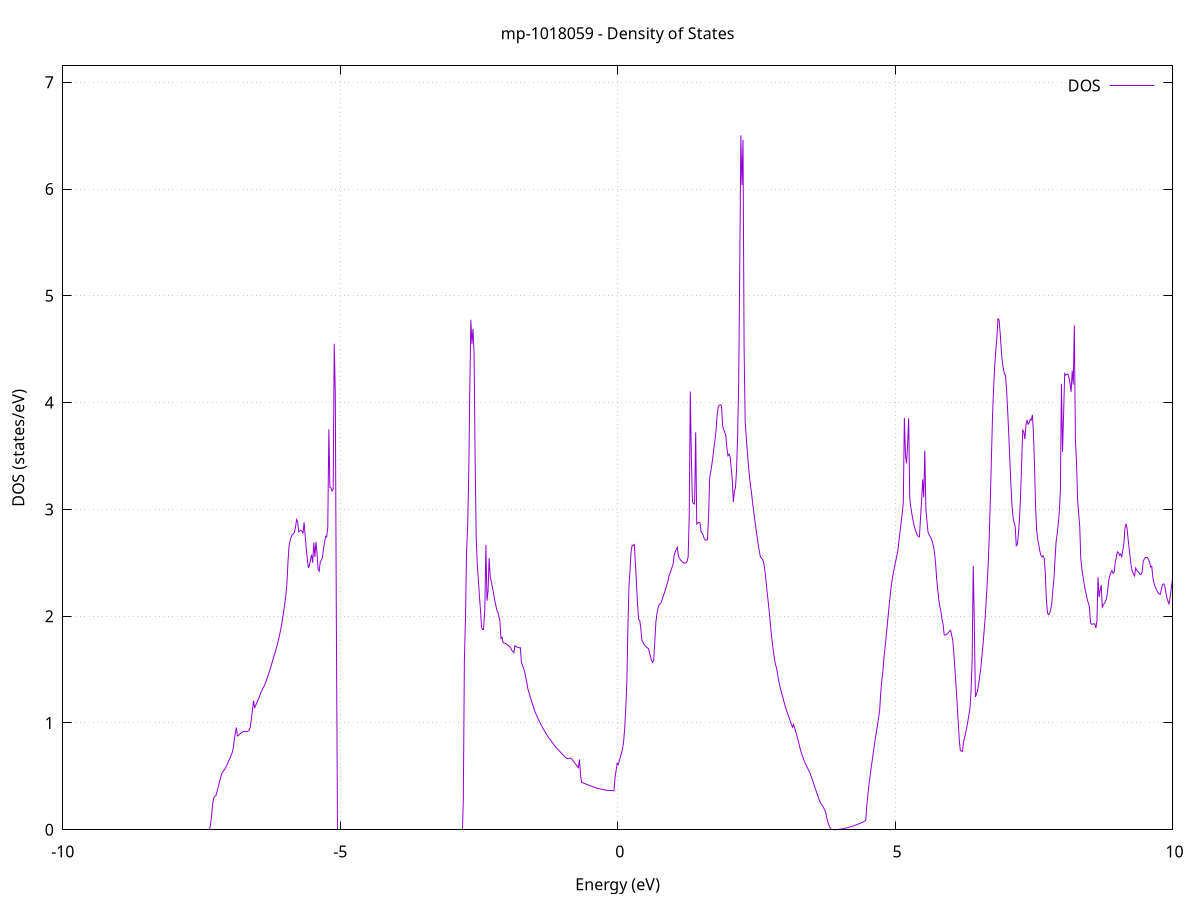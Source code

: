 set title 'mp-1018059 - Density of States'
set xlabel 'Energy (eV)'
set ylabel 'DOS (states/eV)'
set grid
set xrange [-10:10]
set yrange [0:7.153]
set xzeroaxis lt -1
set terminal png size 800,600
set output 'mp-1018059_dos_gnuplot.png'
plot '-' using 1:2 with lines title 'DOS'
-12.998800 0.000000
-12.979400 0.000000
-12.960100 0.000000
-12.940700 0.000000
-12.921300 0.000000
-12.901900 0.000000
-12.882500 0.000000
-12.863100 0.000000
-12.843700 0.000000
-12.824300 0.000000
-12.805000 0.000000
-12.785600 0.000000
-12.766200 0.000000
-12.746800 0.000000
-12.727400 0.000000
-12.708000 0.000000
-12.688600 0.000000
-12.669200 0.000000
-12.649800 0.000000
-12.630500 0.000000
-12.611100 0.000000
-12.591700 0.000000
-12.572300 0.000000
-12.552900 0.000000
-12.533500 0.000000
-12.514100 0.000000
-12.494700 0.000000
-12.475400 0.000000
-12.456000 0.000000
-12.436600 0.000000
-12.417200 0.000000
-12.397800 0.000000
-12.378400 0.000000
-12.359000 0.000000
-12.339600 0.000000
-12.320200 0.000000
-12.300900 0.000000
-12.281500 0.000000
-12.262100 0.000000
-12.242700 0.000000
-12.223300 0.000000
-12.203900 0.000000
-12.184500 0.000000
-12.165100 0.000000
-12.145800 0.000000
-12.126400 0.000000
-12.107000 0.000000
-12.087600 0.000000
-12.068200 0.000000
-12.048800 0.000000
-12.029400 0.000000
-12.010000 0.000000
-11.990700 0.000000
-11.971300 0.000000
-11.951900 0.000000
-11.932500 0.000000
-11.913100 0.000000
-11.893700 0.000000
-11.874300 0.000000
-11.854900 0.000000
-11.835500 0.000000
-11.816200 0.000000
-11.796800 0.000000
-11.777400 0.000000
-11.758000 0.000000
-11.738600 0.000000
-11.719200 0.000000
-11.699800 0.000000
-11.680400 0.000000
-11.661100 0.000000
-11.641700 0.000000
-11.622300 0.000000
-11.602900 0.000000
-11.583500 0.000000
-11.564100 0.000000
-11.544700 0.000000
-11.525300 0.000000
-11.506000 0.000000
-11.486600 0.000000
-11.467200 0.000000
-11.447800 0.000000
-11.428400 0.000000
-11.409000 0.000000
-11.389600 0.000000
-11.370200 0.000000
-11.350800 0.000000
-11.331500 0.000000
-11.312100 0.000000
-11.292700 0.000000
-11.273300 0.000000
-11.253900 0.000000
-11.234500 119.615600
-11.215100 59.447100
-11.195700 206.223700
-11.176400 0.000000
-11.157000 1109.587400
-11.137600 0.000000
-11.118200 0.000000
-11.098800 0.000000
-11.079400 0.000000
-11.060000 0.000000
-11.040600 0.000000
-11.021300 0.000000
-11.001900 0.000000
-10.982500 0.000000
-10.963100 0.000000
-10.943700 0.000000
-10.924300 0.000000
-10.904900 0.000000
-10.885500 0.000000
-10.866100 0.000000
-10.846800 0.000000
-10.827400 0.000000
-10.808000 0.000000
-10.788600 0.000000
-10.769200 0.000000
-10.749800 0.000000
-10.730400 0.000000
-10.711000 0.000000
-10.691700 0.000000
-10.672300 0.000000
-10.652900 0.000000
-10.633500 0.000000
-10.614100 0.000000
-10.594700 0.000000
-10.575300 0.000000
-10.555900 0.000000
-10.536600 0.000000
-10.517200 0.000000
-10.497800 0.000000
-10.478400 0.000000
-10.459000 0.000000
-10.439600 0.000000
-10.420200 0.000000
-10.400800 0.000000
-10.381400 0.000000
-10.362100 0.000000
-10.342700 0.000000
-10.323300 0.000000
-10.303900 0.000000
-10.284500 0.000000
-10.265100 0.000000
-10.245700 0.000000
-10.226300 0.000000
-10.207000 0.000000
-10.187600 0.000000
-10.168200 0.000000
-10.148800 0.000000
-10.129400 0.000000
-10.110000 0.000000
-10.090600 0.000000
-10.071200 0.000000
-10.051900 0.000000
-10.032500 0.000000
-10.013100 0.000000
-9.993700 0.000000
-9.974300 0.000000
-9.954900 0.000000
-9.935500 0.000000
-9.916100 0.000000
-9.896700 0.000000
-9.877400 0.000000
-9.858000 0.000000
-9.838600 0.000000
-9.819200 0.000000
-9.799800 0.000000
-9.780400 0.000000
-9.761000 0.000000
-9.741600 0.000000
-9.722300 0.000000
-9.702900 0.000000
-9.683500 0.000000
-9.664100 0.000000
-9.644700 0.000000
-9.625300 0.000000
-9.605900 0.000000
-9.586500 0.000000
-9.567200 0.000000
-9.547800 0.000000
-9.528400 0.000000
-9.509000 0.000000
-9.489600 0.000000
-9.470200 0.000000
-9.450800 0.000000
-9.431400 0.000000
-9.412000 0.000000
-9.392700 0.000000
-9.373300 0.000000
-9.353900 0.000000
-9.334500 0.000000
-9.315100 0.000000
-9.295700 0.000000
-9.276300 0.000000
-9.256900 0.000000
-9.237600 0.000000
-9.218200 0.000000
-9.198800 0.000000
-9.179400 0.000000
-9.160000 0.000000
-9.140600 0.000000
-9.121200 0.000000
-9.101800 0.000000
-9.082500 0.000000
-9.063100 0.000000
-9.043700 0.000000
-9.024300 0.000000
-9.004900 0.000000
-8.985500 0.000000
-8.966100 0.000000
-8.946700 0.000000
-8.927300 0.000000
-8.908000 0.000000
-8.888600 0.000000
-8.869200 0.000000
-8.849800 0.000000
-8.830400 0.000000
-8.811000 0.000000
-8.791600 0.000000
-8.772200 0.000000
-8.752900 0.000000
-8.733500 0.000000
-8.714100 0.000000
-8.694700 0.000000
-8.675300 0.000000
-8.655900 0.000000
-8.636500 0.000000
-8.617100 0.000000
-8.597800 0.000000
-8.578400 0.000000
-8.559000 0.000000
-8.539600 0.000000
-8.520200 0.000000
-8.500800 0.000000
-8.481400 0.000000
-8.462000 0.000000
-8.442600 0.000000
-8.423300 0.000000
-8.403900 0.000000
-8.384500 0.000000
-8.365100 0.000000
-8.345700 0.000000
-8.326300 0.000000
-8.306900 0.000000
-8.287500 0.000000
-8.268200 0.000000
-8.248800 0.000000
-8.229400 0.000000
-8.210000 0.000000
-8.190600 0.000000
-8.171200 0.000000
-8.151800 0.000000
-8.132400 0.000000
-8.113100 0.000000
-8.093700 0.000000
-8.074300 0.000000
-8.054900 0.000000
-8.035500 0.000000
-8.016100 0.000000
-7.996700 0.000000
-7.977300 0.000000
-7.957900 0.000000
-7.938600 0.000000
-7.919200 0.000000
-7.899800 0.000000
-7.880400 0.000000
-7.861000 0.000000
-7.841600 0.000000
-7.822200 0.000000
-7.802800 0.000000
-7.783500 0.000000
-7.764100 0.000000
-7.744700 0.000000
-7.725300 0.000000
-7.705900 0.000000
-7.686500 0.000000
-7.667100 0.000000
-7.647700 0.000000
-7.628400 0.000000
-7.609000 0.000000
-7.589600 0.000000
-7.570200 0.000000
-7.550800 0.000000
-7.531400 0.000000
-7.512000 0.000000
-7.492600 0.000000
-7.473200 0.000000
-7.453900 0.000000
-7.434500 0.000000
-7.415100 0.000000
-7.395700 0.000000
-7.376300 0.000000
-7.356900 0.005300
-7.337500 0.047300
-7.318100 0.131100
-7.298800 0.244700
-7.279400 0.298600
-7.260000 0.313900
-7.240600 0.319200
-7.221200 0.356400
-7.201800 0.395000
-7.182400 0.434700
-7.163000 0.475400
-7.143700 0.511700
-7.124300 0.537200
-7.104900 0.550700
-7.085500 0.564300
-7.066100 0.580400
-7.046700 0.600100
-7.027300 0.623200
-7.007900 0.646800
-6.988500 0.670500
-6.969200 0.694200
-6.949800 0.718100
-6.930400 0.757400
-6.911000 0.833300
-6.891600 0.901000
-6.872200 0.957400
-6.852800 0.878400
-6.833400 0.885100
-6.814100 0.894400
-6.794700 0.902900
-6.775300 0.910500
-6.755900 0.917100
-6.736500 0.923000
-6.717100 0.923000
-6.697700 0.921200
-6.678300 0.921200
-6.659000 0.923600
-6.639600 0.932300
-6.620200 0.965600
-6.600800 1.039800
-6.581400 1.120800
-6.562000 1.208600
-6.542600 1.139500
-6.523200 1.164800
-6.503800 1.189300
-6.484500 1.214300
-6.465100 1.233500
-6.445700 1.261700
-6.426300 1.290700
-6.406900 1.310100
-6.387500 1.329300
-6.368100 1.348300
-6.348700 1.372500
-6.329400 1.400400
-6.310000 1.429500
-6.290600 1.459600
-6.271200 1.490800
-6.251800 1.523700
-6.232400 1.558100
-6.213000 1.593500
-6.193600 1.628700
-6.174300 1.658100
-6.154900 1.692800
-6.135500 1.730300
-6.116100 1.771400
-6.096700 1.815800
-6.077300 1.862100
-6.057900 1.914800
-6.038500 1.977200
-6.019100 2.045200
-5.999800 2.117600
-5.980400 2.195000
-5.961000 2.302500
-5.941600 2.506000
-5.922200 2.656800
-5.902800 2.706500
-5.883400 2.742200
-5.864000 2.765900
-5.844700 2.770300
-5.825300 2.786800
-5.805900 2.830600
-5.786500 2.905500
-5.767100 2.884300
-5.747700 2.790400
-5.728300 2.798400
-5.708900 2.802800
-5.689600 2.796100
-5.670200 2.773600
-5.650800 2.879700
-5.631400 2.751000
-5.612000 2.636100
-5.592600 2.534200
-5.573200 2.452300
-5.553800 2.478900
-5.534400 2.528900
-5.515100 2.575100
-5.495700 2.500500
-5.476300 2.689100
-5.456900 2.555700
-5.437500 2.695800
-5.418100 2.586900
-5.398700 2.440500
-5.379300 2.421000
-5.360000 2.508700
-5.340600 2.524900
-5.321200 2.546200
-5.301800 2.630900
-5.282400 2.691300
-5.263000 2.749300
-5.243600 2.742200
-5.224200 2.829000
-5.204900 3.749500
-5.185500 3.206300
-5.166100 3.200800
-5.146700 3.173300
-5.127300 3.188500
-5.107900 4.550300
-5.088500 4.080000
-5.069100 1.905900
-5.049700 0.000000
-5.030400 0.000000
-5.011000 0.000000
-4.991600 0.000000
-4.972200 0.000000
-4.952800 0.000000
-4.933400 0.000000
-4.914000 0.000000
-4.894600 0.000000
-4.875300 0.000000
-4.855900 0.000000
-4.836500 0.000000
-4.817100 0.000000
-4.797700 0.000000
-4.778300 0.000000
-4.758900 0.000000
-4.739500 0.000000
-4.720200 0.000000
-4.700800 0.000000
-4.681400 0.000000
-4.662000 0.000000
-4.642600 0.000000
-4.623200 0.000000
-4.603800 0.000000
-4.584400 0.000000
-4.565000 0.000000
-4.545700 0.000000
-4.526300 0.000000
-4.506900 0.000000
-4.487500 0.000000
-4.468100 0.000000
-4.448700 0.000000
-4.429300 0.000000
-4.409900 0.000000
-4.390600 0.000000
-4.371200 0.000000
-4.351800 0.000000
-4.332400 0.000000
-4.313000 0.000000
-4.293600 0.000000
-4.274200 0.000000
-4.254800 0.000000
-4.235500 0.000000
-4.216100 0.000000
-4.196700 0.000000
-4.177300 0.000000
-4.157900 0.000000
-4.138500 0.000000
-4.119100 0.000000
-4.099700 0.000000
-4.080300 0.000000
-4.061000 0.000000
-4.041600 0.000000
-4.022200 0.000000
-4.002800 0.000000
-3.983400 0.000000
-3.964000 0.000000
-3.944600 0.000000
-3.925200 0.000000
-3.905900 0.000000
-3.886500 0.000000
-3.867100 0.000000
-3.847700 0.000000
-3.828300 0.000000
-3.808900 0.000000
-3.789500 0.000000
-3.770100 0.000000
-3.750800 0.000000
-3.731400 0.000000
-3.712000 0.000000
-3.692600 0.000000
-3.673200 0.000000
-3.653800 0.000000
-3.634400 0.000000
-3.615000 0.000000
-3.595600 0.000000
-3.576300 0.000000
-3.556900 0.000000
-3.537500 0.000000
-3.518100 0.000000
-3.498700 0.000000
-3.479300 0.000000
-3.459900 0.000000
-3.440500 0.000000
-3.421200 0.000000
-3.401800 0.000000
-3.382400 0.000000
-3.363000 0.000000
-3.343600 0.000000
-3.324200 0.000000
-3.304800 0.000000
-3.285400 0.000000
-3.266100 0.000000
-3.246700 0.000000
-3.227300 0.000000
-3.207900 0.000000
-3.188500 0.000000
-3.169100 0.000000
-3.149700 0.000000
-3.130300 0.000000
-3.110900 0.000000
-3.091600 0.000000
-3.072200 0.000000
-3.052800 0.000000
-3.033400 0.000000
-3.014000 0.000000
-2.994600 0.000000
-2.975200 0.000000
-2.955800 0.000000
-2.936500 0.000000
-2.917100 0.000000
-2.897700 0.000000
-2.878300 0.000000
-2.858900 0.000000
-2.839500 0.000000
-2.820100 0.000000
-2.800700 0.000000
-2.781400 0.289500
-2.762000 1.590200
-2.742600 1.975300
-2.723200 2.603200
-2.703800 2.826600
-2.684400 3.320600
-2.665000 4.108100
-2.645600 4.775600
-2.626200 4.548300
-2.606900 4.688800
-2.587500 4.454100
-2.568100 3.456300
-2.548700 2.721300
-2.529300 2.473800
-2.509900 2.339500
-2.490500 2.181000
-2.471100 2.052300
-2.451800 1.895000
-2.432400 1.877300
-2.413000 1.877300
-2.393600 2.067800
-2.374200 2.668200
-2.354800 2.145300
-2.335400 2.235700
-2.316000 2.543300
-2.296700 2.372500
-2.277300 2.322400
-2.257900 2.272500
-2.238500 2.223000
-2.219100 2.157600
-2.199700 2.112500
-2.180300 2.061000
-2.160900 2.041100
-2.141500 2.000400
-2.122200 1.956200
-2.102800 1.792200
-2.083400 1.801500
-2.064000 1.752800
-2.044600 1.748800
-2.025200 1.744500
-2.005800 1.740000
-1.986400 1.732800
-1.967100 1.724500
-1.947700 1.715000
-1.928300 1.704400
-1.908900 1.681500
-1.889500 1.670700
-1.870100 1.658700
-1.850700 1.724000
-1.831300 1.717600
-1.812000 1.710500
-1.792600 1.705800
-1.773200 1.704600
-1.753800 1.705600
-1.734400 1.566600
-1.715000 1.541000
-1.695600 1.512300
-1.676200 1.476900
-1.656800 1.433000
-1.637500 1.380500
-1.618100 1.319500
-1.598700 1.284500
-1.579300 1.252400
-1.559900 1.219500
-1.540500 1.187200
-1.521100 1.155700
-1.501700 1.122400
-1.482400 1.097500
-1.463000 1.073600
-1.443600 1.050800
-1.424200 1.029400
-1.404800 1.008500
-1.385400 0.988500
-1.366000 0.969500
-1.346600 0.951400
-1.327300 0.933600
-1.307900 0.916200
-1.288500 0.899100
-1.269100 0.882200
-1.249700 0.866400
-1.230300 0.850400
-1.210900 0.842600
-1.191500 0.827300
-1.172100 0.812600
-1.152800 0.798400
-1.133400 0.784800
-1.114000 0.772900
-1.094600 0.762000
-1.075200 0.751100
-1.055800 0.740400
-1.036400 0.729800
-1.017000 0.719400
-0.997700 0.709100
-0.978300 0.698800
-0.958900 0.688700
-0.939500 0.678700
-0.920100 0.671000
-0.900700 0.671400
-0.881300 0.671400
-0.861900 0.671000
-0.842500 0.670300
-0.823200 0.660800
-0.803800 0.646900
-0.784400 0.633200
-0.765000 0.619800
-0.745600 0.606600
-0.726200 0.593700
-0.706800 0.581100
-0.687400 0.658200
-0.668100 0.507900
-0.648700 0.442900
-0.629300 0.439900
-0.609900 0.436100
-0.590500 0.432300
-0.571100 0.428400
-0.551700 0.424400
-0.532300 0.420400
-0.513000 0.416300
-0.493600 0.412200
-0.474200 0.408200
-0.454800 0.404400
-0.435400 0.400700
-0.416000 0.397300
-0.396600 0.394000
-0.377200 0.391000
-0.357800 0.388200
-0.338500 0.385600
-0.319100 0.383200
-0.299700 0.380900
-0.280300 0.378700
-0.260900 0.376400
-0.241500 0.374200
-0.222100 0.371900
-0.202700 0.369600
-0.183400 0.368400
-0.164000 0.368100
-0.144600 0.367700
-0.125200 0.367200
-0.105800 0.366700
-0.086400 0.365600
-0.067000 0.364500
-0.047600 0.487800
-0.028300 0.553500
-0.008900 0.623500
0.010500 0.608700
0.029900 0.644700
0.049300 0.681600
0.068700 0.719200
0.088100 0.757700
0.107500 0.825100
0.126900 0.948400
0.146200 1.134100
0.165600 1.376900
0.185000 1.896600
0.204400 2.279900
0.223800 2.433300
0.243200 2.611900
0.262600 2.665400
0.282000 2.663900
0.301300 2.671200
0.320700 2.490800
0.340100 2.297500
0.359500 2.104000
0.378900 1.969100
0.398300 1.959500
0.417700 1.885000
0.437100 1.773300
0.456400 1.754400
0.475800 1.737500
0.495200 1.723300
0.514600 1.714200
0.534000 1.705000
0.553400 1.695900
0.572800 1.659800
0.592200 1.621600
0.611600 1.584800
0.630900 1.568200
0.650300 1.587400
0.669700 1.763600
0.689100 1.943600
0.708500 2.023400
0.727900 2.074600
0.747300 2.110400
0.766700 2.116100
0.786000 2.129900
0.805400 2.161700
0.824800 2.190900
0.844200 2.220900
0.863600 2.253800
0.883000 2.288600
0.902400 2.319200
0.921800 2.370200
0.941100 2.398400
0.960500 2.427500
0.979900 2.457500
0.999300 2.488700
1.018700 2.568600
1.038100 2.603700
1.057500 2.628900
1.076900 2.645400
1.096300 2.557900
1.115600 2.542100
1.135000 2.524800
1.154400 2.516000
1.173800 2.506000
1.193200 2.498400
1.212600 2.497300
1.232000 2.498400
1.251400 2.516500
1.270700 2.554300
1.290100 2.938300
1.309500 4.103700
1.328900 3.484700
1.348300 3.069700
1.367700 3.057100
1.387100 3.050600
1.406500 3.721400
1.425800 2.863100
1.445200 2.874000
1.464600 2.878100
1.484000 2.874000
1.503400 2.787500
1.522800 2.777500
1.542200 2.756200
1.561600 2.724600
1.581000 2.713500
1.600300 2.711300
1.619700 2.719100
1.639100 2.941300
1.658500 3.296600
1.677900 3.350800
1.697300 3.419200
1.716700 3.492800
1.736100 3.577800
1.755400 3.651600
1.774800 3.746500
1.794200 3.894200
1.813600 3.959000
1.833000 3.976200
1.852400 3.979600
1.871800 3.970600
1.891200 3.784200
1.910500 3.749100
1.929900 3.718900
1.949300 3.696100
1.968700 3.574400
1.988100 3.503000
2.007500 3.517300
2.026900 3.490700
2.046300 3.388400
2.065700 3.283400
2.085000 3.068500
2.104400 3.171600
2.123800 3.204100
2.143200 3.372000
2.162600 3.691800
2.182000 4.204300
2.201400 5.312100
2.220800 6.502300
2.240100 6.036300
2.259500 6.461000
2.278900 4.520700
2.298300 3.825300
2.317700 3.675100
2.337100 3.542700
2.356500 3.418400
2.375900 3.308000
2.395200 3.220800
2.414600 3.145300
2.434000 3.052900
2.453400 2.975100
2.472800 2.898300
2.492200 2.821800
2.511600 2.751600
2.531000 2.684000
2.550400 2.619000
2.569700 2.561800
2.589100 2.543000
2.608500 2.534600
2.627900 2.511000
2.647300 2.451400
2.666700 2.367700
2.686100 2.265800
2.705500 2.172700
2.724800 2.077900
2.744200 1.977300
2.763600 1.865800
2.783000 1.770700
2.802400 1.689100
2.821800 1.616200
2.841200 1.554400
2.860600 1.519300
2.879900 1.466900
2.899300 1.406300
2.918700 1.356300
2.938100 1.313800
2.957500 1.277200
2.976900 1.241500
2.996300 1.200800
3.015700 1.163500
3.035100 1.132000
3.054400 1.103000
3.073800 1.074700
3.093200 1.045600
3.112600 1.015800
3.132000 0.987100
3.151400 0.960200
3.170800 0.986000
3.190200 0.953400
3.209500 0.919100
3.228900 0.883400
3.248300 0.846000
3.267700 0.806500
3.287100 0.764600
3.306500 0.726600
3.325900 0.698200
3.345300 0.669900
3.364600 0.642200
3.384000 0.620300
3.403400 0.599100
3.422800 0.578100
3.442200 0.558000
3.461600 0.536900
3.481000 0.508600
3.500400 0.479900
3.519800 0.450900
3.539100 0.421600
3.558500 0.391900
3.577900 0.362100
3.597300 0.332900
3.616700 0.304900
3.636100 0.277900
3.655500 0.251200
3.674900 0.236900
3.694200 0.222400
3.713600 0.204700
3.733000 0.183700
3.752400 0.154700
3.771800 0.107000
3.791200 0.069000
3.810600 0.039600
3.830000 0.018300
3.849300 0.005100
3.868700 0.000100
3.888100 0.000100
3.907500 0.000300
3.926900 0.000800
3.946300 0.001500
3.965700 0.002400
3.985100 0.003600
4.004500 0.004900
4.023800 0.006400
4.043200 0.008100
4.062600 0.010000
4.082000 0.012100
4.101400 0.014300
4.120800 0.016700
4.140200 0.019300
4.159600 0.022100
4.178900 0.025000
4.198300 0.028000
4.217700 0.031100
4.237100 0.034400
4.256500 0.037800
4.275900 0.041400
4.295300 0.045000
4.314700 0.048800
4.334000 0.052800
4.353400 0.056800
4.372800 0.061000
4.392200 0.065400
4.411600 0.070000
4.431000 0.075200
4.450400 0.080500
4.469800 0.085800
4.489200 0.217600
4.508500 0.321200
4.527900 0.420200
4.547300 0.496100
4.566700 0.569800
4.586100 0.641800
4.605500 0.714400
4.624900 0.786100
4.644300 0.854300
4.663600 0.915700
4.683000 0.977600
4.702400 1.045300
4.721800 1.117900
4.741200 1.278400
4.760600 1.396100
4.780000 1.484900
4.799400 1.610900
4.818700 1.705900
4.838100 1.801300
4.857500 1.904100
4.876900 2.014700
4.896300 2.116400
4.915700 2.209900
4.935100 2.297800
4.954500 2.365800
4.973900 2.419800
4.993200 2.470100
5.012600 2.518500
5.032000 2.566700
5.051400 2.617400
5.070800 2.710300
5.090200 2.791600
5.109600 2.877200
5.129000 2.967300
5.148300 3.062000
5.167700 3.856300
5.187100 3.512800
5.206500 3.429700
5.225900 3.608600
5.245300 3.853400
5.264700 3.108900
5.284100 3.017900
5.303400 2.956300
5.322800 2.899100
5.342200 2.849600
5.361600 2.813300
5.381000 2.786000
5.400400 2.759600
5.419800 2.746100
5.439200 2.743900
5.458600 2.917700
5.477900 3.077300
5.497300 3.280700
5.516700 3.113100
5.536100 3.551200
5.555500 3.003700
5.574900 2.890400
5.594300 2.786800
5.613700 2.764700
5.633000 2.744400
5.652400 2.727100
5.671800 2.697500
5.691200 2.655300
5.710600 2.593300
5.730000 2.496200
5.749400 2.352000
5.768800 2.248100
5.788100 2.152300
5.807500 2.087400
5.826900 2.043300
5.846300 1.966700
5.865700 1.927100
5.885100 1.826000
5.904500 1.824100
5.923900 1.828200
5.943300 1.836300
5.962600 1.847900
5.982000 1.859100
6.001400 1.868300
6.020800 1.819400
6.040200 1.774200
6.059600 1.647600
6.079000 1.503400
6.098400 1.350600
6.117700 1.189200
6.137100 1.019200
6.156500 0.847500
6.175900 0.742400
6.195300 0.736900
6.214700 0.734800
6.234100 0.825000
6.253500 0.862700
6.272800 0.909400
6.292200 0.960400
6.311600 1.015900
6.331000 1.075700
6.350400 1.141700
6.369800 1.296600
6.389200 1.591100
6.408600 2.472600
6.428000 1.953600
6.447300 1.244400
6.466700 1.267900
6.486100 1.304000
6.505500 1.360200
6.524900 1.434000
6.544300 1.510500
6.563700 1.612200
6.583100 1.724500
6.602400 1.846300
6.621800 1.971600
6.641200 2.134800
6.660600 2.311300
6.680000 2.507700
6.699400 2.777800
6.718800 3.126700
6.738200 3.515300
6.757500 3.891400
6.776900 4.150800
6.796300 4.344900
6.815700 4.488500
6.835100 4.605200
6.854500 4.784500
6.873900 4.774900
6.893300 4.654600
6.912700 4.500000
6.932000 4.385000
6.951400 4.318200
6.970800 4.266600
6.990200 4.258300
7.009600 4.125600
7.029000 3.923200
7.048400 3.714700
7.067800 3.468300
7.087100 3.239100
7.106500 3.043000
7.125900 2.927900
7.145300 2.876600
7.164700 2.842900
7.184100 2.659900
7.203500 2.673100
7.222900 2.765600
7.242200 2.908000
7.261600 3.129200
7.281000 3.417300
7.300400 3.742500
7.319800 3.727400
7.339200 3.658000
7.358600 3.789900
7.378000 3.838300
7.397400 3.797000
7.416700 3.809700
7.436100 3.843500
7.455500 3.835700
7.474900 3.885300
7.494300 3.710100
7.513700 3.398500
7.533100 3.012200
7.552500 2.797900
7.571800 2.717900
7.591200 2.663600
7.610600 2.606200
7.630000 2.568200
7.649400 2.554700
7.668800 2.565700
7.688200 2.540200
7.707600 2.403800
7.726900 2.153800
7.746300 2.032200
7.765700 2.014400
7.785100 2.027600
7.804500 2.059300
7.823900 2.120900
7.843300 2.242300
7.862700 2.347700
7.882100 2.525000
7.901400 2.693000
7.920800 2.767300
7.940200 2.857800
7.959600 2.972200
7.979000 3.166200
7.998400 4.176800
8.017800 3.538800
8.037200 3.890100
8.056500 4.271300
8.075900 4.257900
8.095300 4.267100
8.114700 4.265200
8.134100 4.236000
8.153500 4.176200
8.172900 4.100800
8.192300 4.299800
8.211600 4.167800
8.231000 4.724200
8.250400 3.641700
8.269800 3.452000
8.289200 3.093500
8.308600 2.964600
8.328000 2.839700
8.347400 2.538500
8.366800 2.441100
8.386100 2.372300
8.405500 2.312100
8.424900 2.253400
8.444300 2.205500
8.463700 2.157800
8.483100 2.123800
8.502500 2.088900
8.521900 1.939800
8.541200 1.924200
8.560600 1.925400
8.580000 1.929700
8.599400 1.927100
8.618800 1.888800
8.638200 1.957000
8.657600 2.365100
8.677000 2.180600
8.696300 2.240300
8.715700 2.291200
8.735100 2.080300
8.754500 2.111000
8.773900 2.119200
8.793300 2.140500
8.812700 2.166700
8.832100 2.243500
8.851500 2.340200
8.870800 2.379700
8.890200 2.408800
8.909600 2.426200
8.929000 2.400700
8.948400 2.410900
8.967800 2.499500
8.987200 2.553800
9.006600 2.602500
9.025900 2.594400
9.045300 2.570000
9.064700 2.581900
9.084100 2.557600
9.103500 2.612600
9.122900 2.674700
9.142300 2.820200
9.161700 2.865300
9.181000 2.823200
9.200400 2.719400
9.219800 2.627800
9.239200 2.540300
9.258600 2.460800
9.278000 2.418900
9.297400 2.392500
9.316800 2.376800
9.336200 2.451000
9.355500 2.432100
9.374900 2.419600
9.394300 2.408600
9.413700 2.390400
9.433100 2.391400
9.452500 2.411800
9.471900 2.516800
9.491300 2.533900
9.510600 2.549700
9.530000 2.548100
9.549400 2.548400
9.568800 2.527400
9.588200 2.506900
9.607600 2.459500
9.627000 2.466300
9.646400 2.359300
9.665700 2.312200
9.685100 2.279500
9.704500 2.256200
9.723900 2.233600
9.743300 2.216700
9.762700 2.206300
9.782100 2.206000
9.801500 2.258400
9.820900 2.295300
9.840200 2.302400
9.859600 2.288500
9.879000 2.221500
9.898400 2.173200
9.917800 2.141000
9.937200 2.115400
9.956600 2.173400
9.976000 2.256700
9.995300 2.328400
10.014700 2.391100
10.034100 2.460900
10.053500 2.546700
10.072900 2.637500
10.092300 2.760700
10.111700 3.024000
10.131100 2.964000
10.150400 2.847700
10.169800 2.859800
10.189200 2.931900
10.208600 3.048600
10.228000 3.211600
10.247400 3.293100
10.266800 3.433600
10.286200 3.516400
10.305600 3.550100
10.324900 3.564200
10.344300 3.522100
10.363700 3.391600
10.383100 3.227700
10.402500 3.071200
10.421900 2.786000
10.441300 2.684000
10.460700 2.674400
10.480000 2.693500
10.499400 2.702100
10.518800 2.726100
10.538200 2.741700
10.557600 2.742700
10.577000 2.706500
10.596400 2.680600
10.615800 2.648100
10.635200 2.577200
10.654500 2.549500
10.673900 2.604300
10.693300 2.731200
10.712700 2.823700
10.732100 2.828900
10.751500 2.902800
10.770900 2.915700
10.790300 2.899100
10.809600 2.859200
10.829000 2.801200
10.848400 2.757100
10.867800 2.713300
10.887200 2.749400
10.906600 2.792500
10.926000 2.833500
10.945400 2.882500
10.964700 2.883400
10.984100 2.940000
11.003500 2.986900
11.022900 3.038000
11.042300 3.122500
11.061700 3.386100
11.081100 2.914900
11.100500 2.960800
11.119900 3.018100
11.139200 3.132300
11.158600 3.264100
11.178000 3.389000
11.197400 3.500300
11.216800 3.674700
11.236200 3.755300
11.255600 3.827000
11.275000 3.883000
11.294300 3.906000
11.313700 4.065200
11.333100 3.900700
11.352500 3.693000
11.371900 3.550400
11.391300 3.387400
11.410700 3.221600
11.430100 3.115000
11.449400 3.033200
11.468800 2.876200
11.488200 2.892500
11.507600 2.857100
11.527000 2.839900
11.546400 2.839300
11.565800 2.844500
11.585200 2.863100
11.604600 2.895000
11.623900 2.899000
11.643300 2.915500
11.662700 3.070500
11.682100 3.218200
11.701500 3.577700
11.720900 3.516200
11.740300 3.462400
11.759700 3.421400
11.779000 3.411000
11.798400 3.473800
11.817800 3.571500
11.837200 3.644500
11.856600 3.782300
11.876000 3.899000
11.895400 4.011400
11.914800 3.928900
11.934100 3.939600
11.953500 3.831100
11.972900 3.735500
11.992300 3.671600
12.011700 3.601700
12.031100 3.525400
12.050500 3.425200
12.069900 3.335500
12.089300 3.087900
12.108600 3.103700
12.128000 3.171000
12.147400 3.221100
12.166800 3.268000
12.186200 3.276800
12.205600 3.247200
12.225000 3.402400
12.244400 3.248500
12.263700 3.130800
12.283100 3.109900
12.302500 3.402700
12.321900 3.700800
12.341300 3.745400
12.360700 3.777800
12.380100 3.823400
12.399500 3.789200
12.418800 3.674400
12.438200 3.473700
12.457600 3.301800
12.477000 3.179000
12.496400 3.092900
12.515800 3.125900
12.535200 2.881300
12.554600 2.767900
12.574000 2.750700
12.593300 2.761500
12.612700 2.724400
12.632100 2.682200
12.651500 2.647900
12.670900 2.629600
12.690300 2.615800
12.709700 2.611300
12.729100 2.617000
12.748400 2.628700
12.767800 2.586400
12.787200 2.611200
12.806600 2.690000
12.826000 2.764800
12.845400 2.852900
12.864800 2.832000
12.884200 2.928400
12.903500 3.012400
12.922900 3.130100
12.942300 3.249000
12.961700 3.413300
12.981100 3.553300
13.000500 3.627000
13.019900 3.680800
13.039300 3.756600
13.058700 3.815100
13.078000 3.641600
13.097400 3.466300
13.116800 3.377500
13.136200 3.144900
13.155600 3.071200
13.175000 2.884000
13.194400 2.823700
13.213800 2.772100
13.233100 2.729400
13.252500 2.704200
13.271900 2.745700
13.291300 2.818500
13.310700 2.899100
13.330100 2.972100
13.349500 2.974200
13.368900 3.009500
13.388200 3.233300
13.407600 3.275100
13.427000 3.547200
13.446400 3.627000
13.465800 3.821900
13.485200 4.114800
13.504600 4.326800
13.524000 4.581300
13.543400 4.947900
13.562700 4.902800
13.582100 4.751700
13.601500 4.531200
13.620900 4.330000
13.640300 4.134200
13.659700 3.932900
13.679100 3.769000
13.698500 3.565400
13.717800 3.344600
13.737200 3.117300
13.756600 2.849900
13.776000 2.718500
13.795400 2.632700
13.814800 2.589900
13.834200 2.556500
13.853600 2.538000
13.872900 2.539300
13.892300 2.555800
13.911700 2.596000
13.931100 2.636600
13.950500 4.245700
13.969900 2.857100
13.989300 2.887900
14.008700 3.356900
14.028100 2.651700
14.047400 2.704000
14.066800 2.757300
14.086200 2.812000
14.105600 2.856200
14.125000 2.911200
14.144400 2.958700
14.163800 2.999500
14.183200 3.027700
14.202500 3.031300
14.221900 3.111600
14.241300 3.193600
14.260700 3.319600
14.280100 3.451000
14.299500 3.555600
14.318900 3.700100
14.338300 4.624200
14.357600 3.621400
14.377000 3.672300
14.396400 3.704200
14.415800 3.731200
14.435200 3.761100
14.454600 4.207700
14.474000 4.233400
14.493400 3.832500
14.512800 3.814300
14.532100 3.757500
14.551500 3.663600
14.570900 3.545200
14.590300 3.516100
14.609700 3.697100
14.629100 3.938300
14.648500 4.280500
14.667900 4.968200
14.687200 4.507500
14.706600 4.504800
14.726000 4.442500
14.745400 4.349200
14.764800 4.354100
14.784200 4.793700
14.803600 4.259200
14.823000 4.291400
14.842300 4.170500
14.861700 4.045600
14.881100 3.930600
14.900500 3.909100
14.919900 3.838900
14.939300 4.306000
14.958700 4.489800
14.978100 4.218300
14.997500 4.104500
15.016800 4.186900
15.036200 4.298000
15.055600 4.357200
15.075000 4.327500
15.094400 4.335000
15.113800 4.362300
15.133200 4.221400
15.152600 4.168800
15.171900 4.094000
15.191300 4.043300
15.210700 3.921600
15.230100 3.997500
15.249500 3.954700
15.268900 3.949900
15.288300 3.891500
15.307700 3.796900
15.327000 3.659900
15.346400 3.523900
15.365800 3.437400
15.385200 3.379100
15.404600 3.316100
15.424000 3.268100
15.443400 3.200400
15.462800 3.142100
15.482200 3.136100
15.501500 3.082600
15.520900 3.039600
15.540300 3.005700
15.559700 2.994500
15.579100 3.111600
15.598500 3.081800
15.617900 3.020400
15.637300 2.975000
15.656600 3.002700
15.676000 2.867800
15.695400 2.641700
15.714800 2.596600
15.734200 2.552900
15.753600 2.521200
15.773000 2.508400
15.792400 2.503400
15.811700 2.495100
15.831100 2.537300
15.850500 2.599200
15.869900 2.614800
15.889300 2.679300
15.908700 2.720000
15.928100 2.795000
15.947500 2.884200
15.966900 2.962100
15.986200 2.999200
16.005600 3.043800
16.025000 3.012200
16.044400 2.965000
16.063800 2.939900
16.083200 2.943200
16.102600 3.033100
16.122000 3.031300
16.141300 3.024700
16.160700 3.013200
16.180100 2.998200
16.199500 2.995800
16.218900 3.437700
16.238300 3.094900
16.257700 3.074300
16.277100 3.067000
16.296400 3.105200
16.315800 3.155500
16.335200 3.218100
16.354600 3.289200
16.374000 3.379200
16.393400 3.463100
16.412800 3.577600
16.432200 4.208400
16.451600 5.235300
16.470900 4.141600
16.490300 3.847400
16.509700 3.780800
16.529100 3.722700
16.548500 3.644300
16.567900 3.613700
16.587300 3.737300
16.606700 3.808600
16.626000 3.891400
16.645400 3.975800
16.664800 4.054300
16.684200 4.076000
16.703600 4.110700
16.723000 3.993800
16.742400 3.757100
16.761800 3.587400
16.781100 3.472500
16.800500 3.410800
16.819900 3.435200
16.839300 3.466100
16.858700 3.523300
16.878100 3.627400
16.897500 3.826900
16.916900 4.086000
16.936300 4.471300
16.955600 4.675700
16.975000 4.708100
16.994400 4.815600
17.013800 4.535300
17.033200 4.489900
17.052600 4.383900
17.072000 4.530400
17.091400 4.814400
17.110700 4.847500
17.130100 4.716100
17.149500 4.611300
17.168900 4.486300
17.188300 4.351500
17.207700 4.198900
17.227100 4.076400
17.246500 3.963900
17.265800 3.836400
17.285200 3.691000
17.304600 3.558100
17.324000 3.389900
17.343400 3.337200
17.362800 3.278400
17.382200 3.182100
17.401600 3.163200
17.421000 3.206900
17.440300 3.380800
17.459700 3.574800
17.479100 3.796800
17.498500 3.989600
17.517900 4.235000
17.537300 5.074200
17.556700 4.357800
17.576100 4.585800
17.595400 4.676400
17.614800 4.605500
17.634200 5.549700
17.653600 5.713200
17.673000 4.726100
17.692400 4.201400
17.711800 4.107200
17.731200 3.821000
17.750500 3.802000
17.769900 3.816800
17.789300 3.817600
17.808700 3.822800
17.828100 3.819100
17.847500 3.878500
17.866900 4.075200
17.886300 4.371200
17.905700 4.469900
17.925000 4.495500
17.944400 4.522500
17.963800 4.536200
17.983200 4.558400
18.002600 4.392900
18.022000 3.963200
18.041400 3.838500
18.060800 3.797200
18.080100 3.706300
18.099500 3.668500
18.118900 3.573400
18.138300 3.501200
18.157700 3.439300
18.177100 3.384100
18.196500 3.339100
18.215900 3.303500
18.235200 3.318200
18.254600 3.339000
18.274000 3.452100
18.293400 3.578200
18.312800 3.756800
18.332200 3.942500
18.351600 4.197600
18.371000 4.487400
18.390400 4.788300
18.409700 5.173100
18.429100 5.554000
18.448500 5.764400
18.467900 5.343100
18.487300 4.770800
18.506700 4.212300
18.526100 4.232500
18.545500 4.186500
18.564800 4.050100
18.584200 4.003600
18.603600 4.352700
18.623000 4.447500
18.642400 4.391200
18.661800 4.387800
18.681200 4.629300
18.700600 4.871100
18.719900 4.993600
18.739300 5.059100
18.758700 5.111000
18.778100 5.112800
18.797500 5.076600
18.816900 5.118700
18.836300 5.030100
18.855700 5.177700
18.875100 5.053300
18.894400 4.779600
18.913800 4.525100
18.933200 4.449600
18.952600 4.148600
18.972000 4.031700
18.991400 3.924700
19.010800 3.796200
19.030200 3.670200
19.049500 3.640300
19.068900 3.646500
19.088300 3.609700
19.107700 3.573400
19.127100 3.548100
19.146500 3.526700
19.165900 3.540700
19.185300 3.608100
19.204600 3.688500
19.224000 3.774900
19.243400 3.848000
19.262800 3.959900
19.282200 4.086800
19.301600 4.338200
19.321000 4.730100
19.340400 4.593500
19.359800 4.427900
19.379100 4.273100
19.398500 4.171700
19.417900 4.318500
19.437300 4.510000
19.456700 4.678600
19.476100 4.736500
19.495500 4.804400
19.514900 5.006900
19.534200 4.677700
19.553600 4.767000
19.573000 4.435600
19.592400 4.513300
19.611800 4.588600
19.631200 4.790600
19.650600 4.735800
19.670000 4.690300
19.689300 4.698900
19.708700 4.732800
19.728100 4.891100
19.747500 4.787100
19.766900 4.788800
19.786300 4.500600
19.805700 4.430100
19.825100 4.617400
19.844500 4.644800
19.863800 4.473800
19.883200 4.481900
19.902600 4.507600
19.922000 4.497200
19.941400 4.498200
19.960800 4.540900
19.980200 4.565100
19.999600 4.769000
20.018900 4.888400
20.038300 4.852100
20.057700 4.771600
20.077100 4.705400
20.096500 4.536400
20.115900 4.621800
20.135300 4.638000
20.154700 4.656900
20.174000 4.652100
20.193400 4.644300
20.212800 4.713500
20.232200 4.753000
20.251600 4.894500
20.271000 4.974800
20.290400 4.907400
20.309800 4.944400
20.329200 4.992800
20.348500 4.847800
20.367900 4.201000
20.387300 3.905200
20.406700 3.894300
20.426100 3.726000
20.445500 3.657300
20.464900 3.627900
20.484300 3.636600
20.503600 3.762500
20.523000 4.076300
20.542400 4.276600
20.561800 4.439300
20.581200 4.990400
20.600600 4.201600
20.620000 4.171200
20.639400 4.185300
20.658700 4.159800
20.678100 4.094000
20.697500 3.995600
20.716900 3.900200
20.736300 3.828100
20.755700 3.814500
20.775100 3.774200
20.794500 3.766400
20.813900 3.712900
20.833200 3.788000
20.852600 3.963100
20.872000 4.131900
20.891400 4.149400
20.910800 4.335400
20.930200 4.594400
20.949600 4.658900
20.969000 4.663100
20.988300 4.638500
21.007700 4.696900
21.027100 4.837300
21.046500 4.791200
21.065900 4.729800
21.085300 4.661600
21.104700 4.610400
21.124100 4.926600
21.143400 4.686100
21.162800 4.726900
21.182200 4.763000
21.201600 4.812100
21.221000 4.868000
21.240400 4.906900
21.259800 4.944200
21.279200 5.052200
21.298600 5.087100
21.317900 5.051300
21.337300 5.039100
21.356700 5.054800
21.376100 5.368900
21.395500 5.978300
21.414900 6.077700
21.434300 6.434300
21.453700 5.984300
21.473000 4.143700
21.492400 3.908400
21.511800 3.672500
21.531200 3.538400
21.550600 3.571900
21.570000 3.502500
21.589400 3.627800
21.608800 3.993800
21.628100 4.241400
21.647500 4.379000
21.666900 4.445800
21.686300 4.366900
21.705700 5.163600
21.725100 4.047800
21.744500 3.940700
21.763900 3.907300
21.783300 3.946700
21.802600 3.967900
21.822000 3.940500
21.841400 3.896400
21.860800 3.830200
21.880200 3.670100
21.899600 3.489200
21.919000 3.317000
21.938400 3.145000
21.957700 2.975500
21.977100 2.770400
21.996500 2.531200
22.015900 2.337100
22.035300 2.191700
22.054700 2.038000
22.074100 1.938600
22.093500 1.884000
22.112900 1.850900
22.132200 1.828600
22.151600 1.810800
22.171000 1.787100
22.190400 1.748200
22.209800 1.693700
22.229200 1.690200
22.248600 1.666300
22.268000 1.666100
22.287300 1.652800
22.306700 1.608100
22.326100 1.532200
22.345500 1.424900
22.364900 1.289500
22.384300 1.049200
22.403700 0.894000
22.423100 0.809700
22.442400 0.730600
22.461800 0.681700
22.481200 0.651900
22.500600 0.628700
22.520000 0.608200
22.539400 0.590700
22.558800 0.576000
22.578200 0.563000
22.597600 0.543200
22.616900 0.525900
22.636300 0.399300
22.655700 0.383900
22.675100 0.369200
22.694500 0.356400
22.713900 0.345300
22.733300 0.334400
22.752700 0.335100
22.772000 0.358900
22.791400 0.384200
22.810800 0.411200
22.830200 0.301100
22.849600 0.289600
22.869000 0.278200
22.888400 0.266900
22.907800 0.255600
22.927100 0.244400
22.946500 0.233300
22.965900 0.222300
22.985300 0.211400
23.004700 0.200500
23.024100 0.189600
23.043500 0.178800
23.062900 0.168000
23.082300 0.157200
23.101600 0.146400
23.121000 0.135600
23.140400 0.126900
23.159800 0.118900
23.179200 0.109800
23.198600 0.104000
23.218000 0.101200
23.237400 0.098500
23.256700 0.095800
23.276100 0.093200
23.295500 0.089700
23.314900 0.086000
23.334300 0.082300
23.353700 0.078700
23.373100 0.075200
23.392500 0.071700
23.411800 0.068300
23.431200 0.065000
23.450600 0.061700
23.470000 0.058400
23.489400 0.055200
23.508800 0.052100
23.528200 0.049000
23.547600 0.046000
23.567000 0.043000
23.586300 0.040000
23.605700 0.037100
23.625100 0.034300
23.644500 0.031500
23.663900 0.028800
23.683300 0.026100
23.702700 0.023500
23.722100 0.020900
23.741400 0.018400
23.760800 0.015900
23.780200 0.013500
23.799600 0.011200
23.819000 0.009100
23.838400 0.007200
23.857800 0.005600
23.877200 0.004200
23.896500 0.003000
23.915900 0.002000
23.935300 0.001200
23.954700 0.000700
23.974100 0.000300
23.993500 0.000100
24.012900 0.000000
24.032300 0.000000
24.051700 0.000000
24.071000 0.000000
24.090400 0.000000
24.109800 0.000000
24.129200 0.000000
24.148600 0.000000
24.168000 0.000000
24.187400 0.000000
24.206800 0.000000
24.226100 0.000000
24.245500 0.000000
24.264900 0.000000
24.284300 0.000000
24.303700 0.000000
24.323100 0.000000
24.342500 0.000000
24.361900 0.000000
24.381200 0.000000
24.400600 0.000000
24.420000 0.000000
24.439400 0.000000
24.458800 0.000000
24.478200 0.000000
24.497600 0.000000
24.517000 0.000000
24.536400 0.000000
24.555700 0.000000
24.575100 0.000000
24.594500 0.000000
24.613900 0.000000
24.633300 0.000000
24.652700 0.000000
24.672100 0.000000
24.691500 0.000000
24.710800 0.000000
24.730200 0.000000
24.749600 0.000000
24.769000 0.000000
24.788400 0.000000
24.807800 0.000000
24.827200 0.000000
24.846600 0.000000
24.865900 0.000000
24.885300 0.000000
24.904700 0.000000
24.924100 0.000000
24.943500 0.000000
24.962900 0.000000
24.982300 0.000000
25.001700 0.000000
25.021100 0.000000
25.040400 0.000000
25.059800 0.000000
25.079200 0.000000
25.098600 0.000000
25.118000 0.000000
25.137400 0.000000
25.156800 0.000000
25.176200 0.000000
25.195500 0.000000
25.214900 0.000000
25.234300 0.000000
25.253700 0.000000
25.273100 0.000000
25.292500 0.000000
25.311900 0.000000
25.331300 0.000000
25.350600 0.000000
25.370000 0.000000
25.389400 0.000000
25.408800 0.000000
25.428200 0.000000
25.447600 0.000000
25.467000 0.000000
25.486400 0.000000
25.505800 0.000000
25.525100 0.000000
25.544500 0.000000
25.563900 0.000000
25.583300 0.000000
25.602700 0.000000
25.622100 0.000000
25.641500 0.000000
25.660900 0.000000
25.680200 0.000000
25.699600 0.000000
25.719000 0.000000
25.738400 0.000000
25.757800 0.000000
25.777200 0.000000
e
